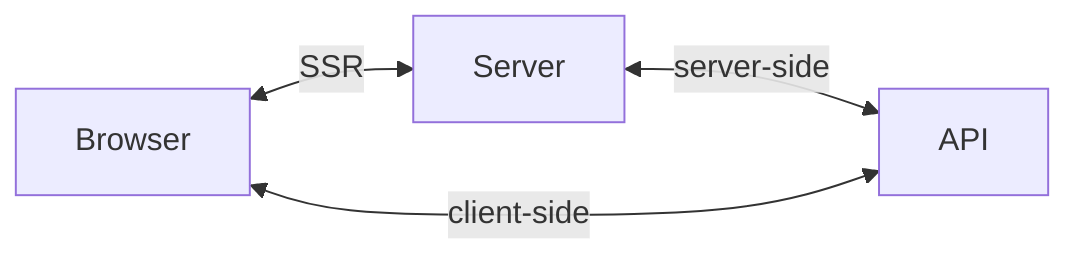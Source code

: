 graph LR
    Browser[Browser]
    Server[Server]
    API[API]

    %% Connections
    Browser <-->|SSR| Server
    Server <-->|server-side| API
    Browser <-->|client-side| API